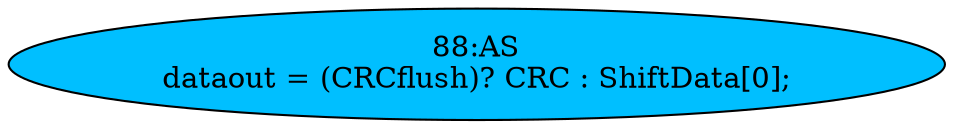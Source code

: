 strict digraph "" {
	node [label="\N"];
	"88:AS"	 [ast="<pyverilog.vparser.ast.Assign object at 0x7f9ff6c89410>",
		def_var="['dataout']",
		fillcolor=deepskyblue,
		label="88:AS
dataout = (CRCflush)? CRC : ShiftData[0];",
		statements="[]",
		style=filled,
		typ=Assign,
		use_var="['CRCflush', 'CRC', 'ShiftData']"];
}
